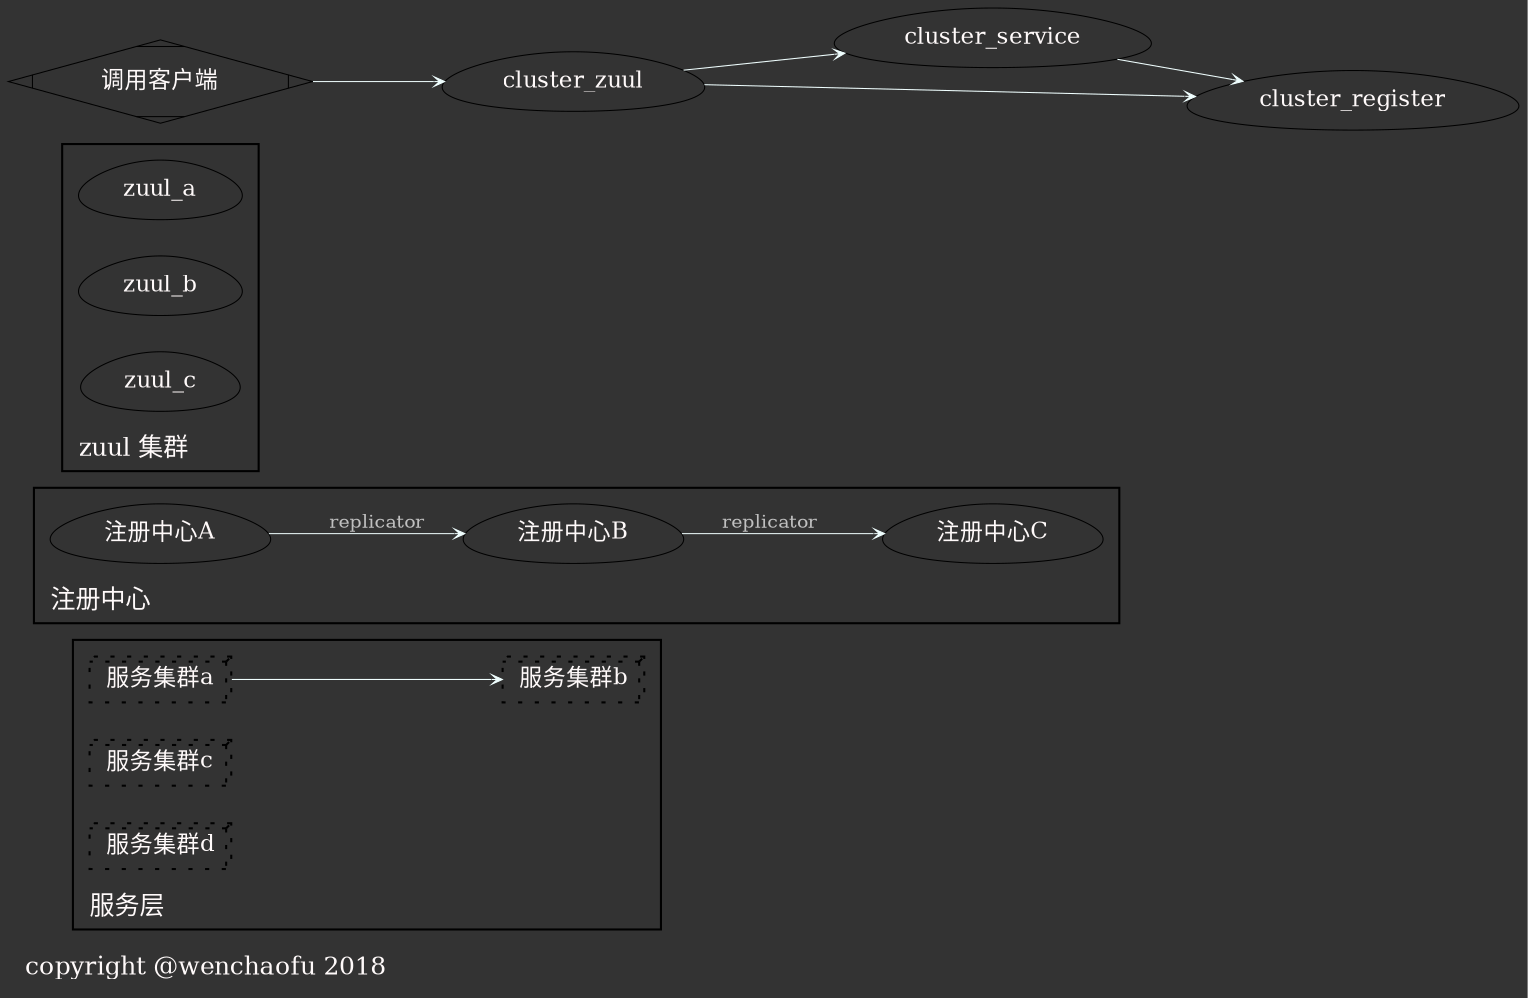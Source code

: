digraph arch_springcloud{
    /***
        图片生成命令
        dot -Tjpeg index.dot -o index.jpg -Nfontname=KaiTi -Tcmapx -o index.map -Efontname=KaiTi -Gfontname=KaiTi

    **/
        graph [label="copyright @wenchaofu 2018"
        ,fontsize=12.0,fontcolor=snow
        ,labeljust="l",labelloc="b",center=1
        ,ranksep=0.1,center=1,ratio=compress
        ,rankdir=LR
        ,bgcolor="#333333"
        ];

        compound=true;

    node[fontsize=11.0,height=0.3
        ,style="filled,setlinewidth(0.5)",fillcolor="#333333",color="#000000",fontcolor=snow
        ,shape=egg
        ];

    edge [fontsize=9.0,fontcolor=gray
        ,color=azure
        ,arrowsize=0.5,arrowhead=vee,arrowtail=none
        ,style="setlinewidth(0.5)"
        ];

        /** 服务 **/
    subgraph cluster_service{
        label="服务层"
        bgcolor="#333333"

        a [label="服务集群a" shape=box3d style=dotted]

        b [label="服务集群b" shape=box3d style=dotted]

        c [label="服务集群c" shape=box3d style=dotted]

        d [label="服务集群d" shape=box3d style=dotted]

       
        #a -> b -> c -> d [label="call" sytle=dotted dir="both"]

        a->b [ dir=both ]



    }

    subgraph cluster_register{
        label="注册中心"
        bgcolor="#333333"

        c_a [label="注册中心A"] 
        c_b [label="注册中心B"] 
        c_c [label="注册中心C"] 

        c_a -> c_b -> c_c [label="replicator" dir="both"]
    }


    subgraph cluster_zuul{
        label="zuul 集群"
        bgcolor="#333333"

        z_a [label="zuul_a"] 
        z_b [label="zuul_b"] 
        z_c [label="zuul_c"] 

       // z_a -> z_b -> z_c [label="replicator" dir=both]
    }

    client [label="调用客户端" shape=Mdiamond]



    client -> cluster_zuul ->  cluster_service


    {cluster_zuul,cluster_service} -> cluster_register

  


}